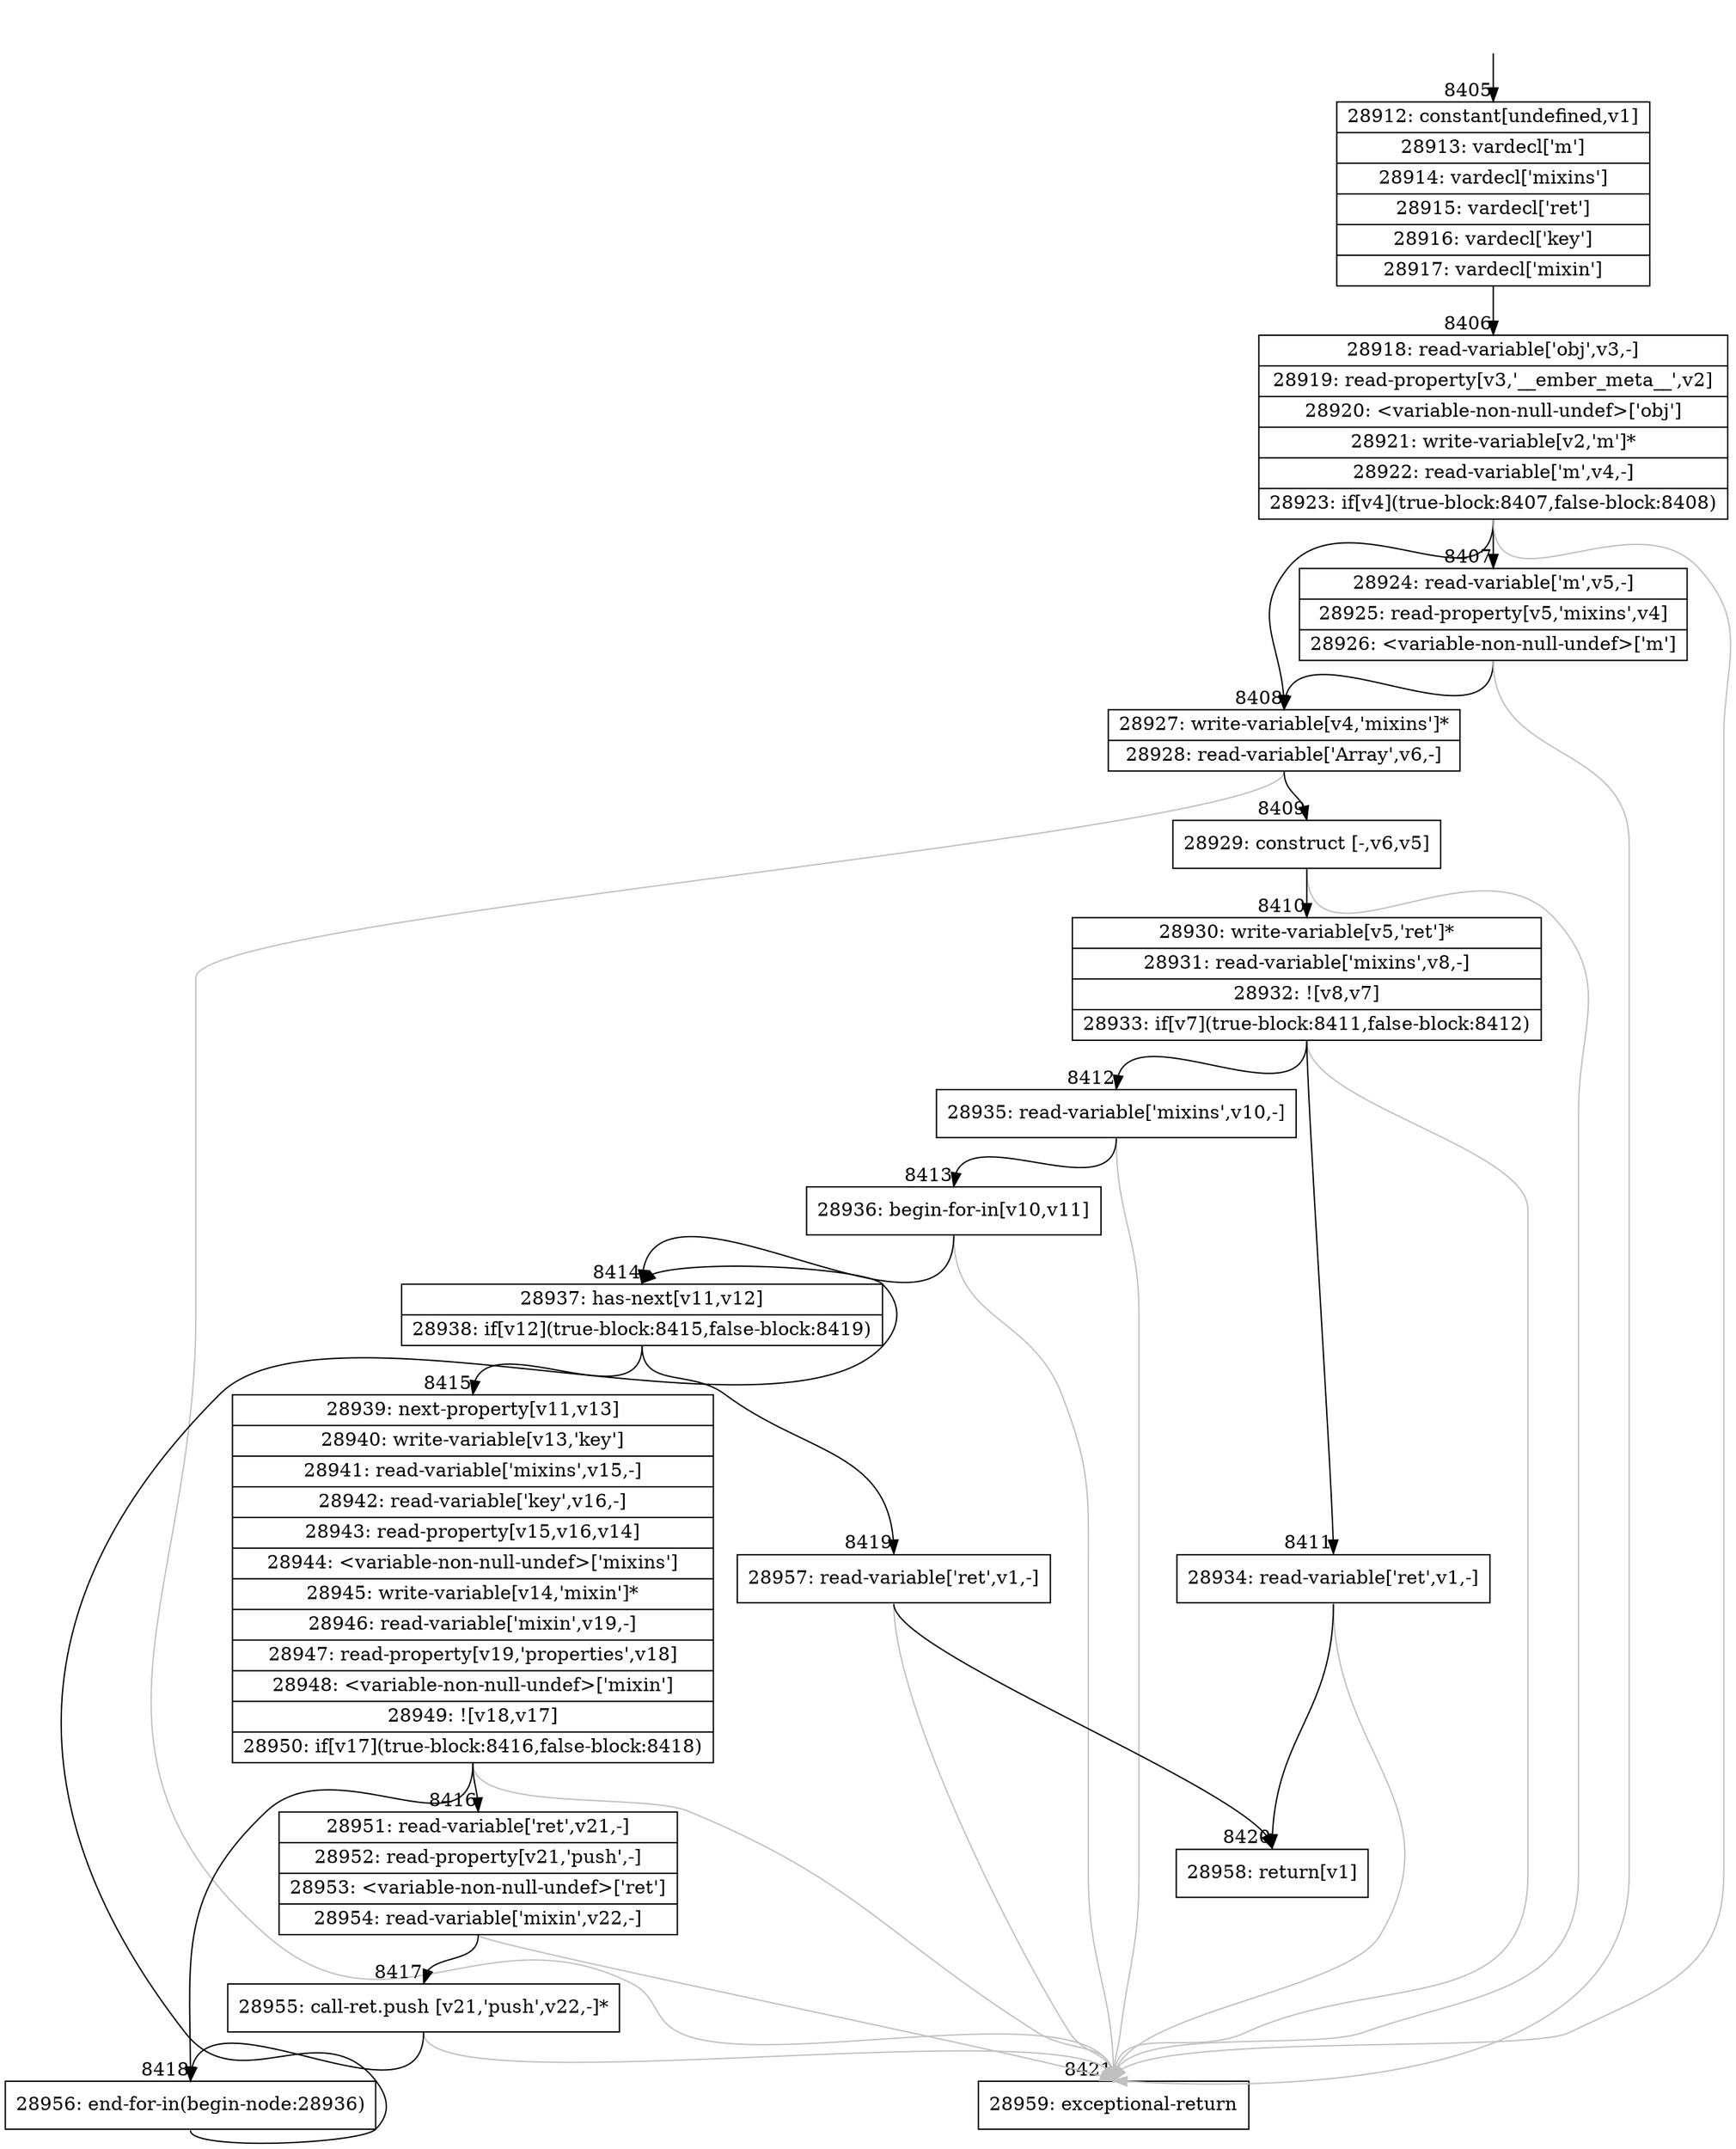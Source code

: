 digraph {
rankdir="TD"
BB_entry701[shape=none,label=""];
BB_entry701 -> BB8405 [tailport=s, headport=n, headlabel="    8405"]
BB8405 [shape=record label="{28912: constant[undefined,v1]|28913: vardecl['m']|28914: vardecl['mixins']|28915: vardecl['ret']|28916: vardecl['key']|28917: vardecl['mixin']}" ] 
BB8405 -> BB8406 [tailport=s, headport=n, headlabel="      8406"]
BB8406 [shape=record label="{28918: read-variable['obj',v3,-]|28919: read-property[v3,'__ember_meta__',v2]|28920: \<variable-non-null-undef\>['obj']|28921: write-variable[v2,'m']*|28922: read-variable['m',v4,-]|28923: if[v4](true-block:8407,false-block:8408)}" ] 
BB8406 -> BB8408 [tailport=s, headport=n, headlabel="      8408"]
BB8406 -> BB8407 [tailport=s, headport=n, headlabel="      8407"]
BB8406 -> BB8421 [tailport=s, headport=n, color=gray, headlabel="      8421"]
BB8407 [shape=record label="{28924: read-variable['m',v5,-]|28925: read-property[v5,'mixins',v4]|28926: \<variable-non-null-undef\>['m']}" ] 
BB8407 -> BB8408 [tailport=s, headport=n]
BB8407 -> BB8421 [tailport=s, headport=n, color=gray]
BB8408 [shape=record label="{28927: write-variable[v4,'mixins']*|28928: read-variable['Array',v6,-]}" ] 
BB8408 -> BB8409 [tailport=s, headport=n, headlabel="      8409"]
BB8408 -> BB8421 [tailport=s, headport=n, color=gray]
BB8409 [shape=record label="{28929: construct [-,v6,v5]}" ] 
BB8409 -> BB8410 [tailport=s, headport=n, headlabel="      8410"]
BB8409 -> BB8421 [tailport=s, headport=n, color=gray]
BB8410 [shape=record label="{28930: write-variable[v5,'ret']*|28931: read-variable['mixins',v8,-]|28932: ![v8,v7]|28933: if[v7](true-block:8411,false-block:8412)}" ] 
BB8410 -> BB8411 [tailport=s, headport=n, headlabel="      8411"]
BB8410 -> BB8412 [tailport=s, headport=n, headlabel="      8412"]
BB8410 -> BB8421 [tailport=s, headport=n, color=gray]
BB8411 [shape=record label="{28934: read-variable['ret',v1,-]}" ] 
BB8411 -> BB8420 [tailport=s, headport=n, headlabel="      8420"]
BB8411 -> BB8421 [tailport=s, headport=n, color=gray]
BB8412 [shape=record label="{28935: read-variable['mixins',v10,-]}" ] 
BB8412 -> BB8413 [tailport=s, headport=n, headlabel="      8413"]
BB8412 -> BB8421 [tailport=s, headport=n, color=gray]
BB8413 [shape=record label="{28936: begin-for-in[v10,v11]}" ] 
BB8413 -> BB8414 [tailport=s, headport=n, headlabel="      8414"]
BB8413 -> BB8421 [tailport=s, headport=n, color=gray]
BB8414 [shape=record label="{28937: has-next[v11,v12]|28938: if[v12](true-block:8415,false-block:8419)}" ] 
BB8414 -> BB8415 [tailport=s, headport=n, headlabel="      8415"]
BB8414 -> BB8419 [tailport=s, headport=n, headlabel="      8419"]
BB8415 [shape=record label="{28939: next-property[v11,v13]|28940: write-variable[v13,'key']|28941: read-variable['mixins',v15,-]|28942: read-variable['key',v16,-]|28943: read-property[v15,v16,v14]|28944: \<variable-non-null-undef\>['mixins']|28945: write-variable[v14,'mixin']*|28946: read-variable['mixin',v19,-]|28947: read-property[v19,'properties',v18]|28948: \<variable-non-null-undef\>['mixin']|28949: ![v18,v17]|28950: if[v17](true-block:8416,false-block:8418)}" ] 
BB8415 -> BB8416 [tailport=s, headport=n, headlabel="      8416"]
BB8415 -> BB8418 [tailport=s, headport=n, headlabel="      8418"]
BB8415 -> BB8421 [tailport=s, headport=n, color=gray]
BB8416 [shape=record label="{28951: read-variable['ret',v21,-]|28952: read-property[v21,'push',-]|28953: \<variable-non-null-undef\>['ret']|28954: read-variable['mixin',v22,-]}" ] 
BB8416 -> BB8417 [tailport=s, headport=n, headlabel="      8417"]
BB8416 -> BB8421 [tailport=s, headport=n, color=gray]
BB8417 [shape=record label="{28955: call-ret.push [v21,'push',v22,-]*}" ] 
BB8417 -> BB8418 [tailport=s, headport=n]
BB8417 -> BB8421 [tailport=s, headport=n, color=gray]
BB8418 [shape=record label="{28956: end-for-in(begin-node:28936)}" ] 
BB8418 -> BB8414 [tailport=s, headport=n]
BB8419 [shape=record label="{28957: read-variable['ret',v1,-]}" ] 
BB8419 -> BB8420 [tailport=s, headport=n]
BB8419 -> BB8421 [tailport=s, headport=n, color=gray]
BB8420 [shape=record label="{28958: return[v1]}" ] 
BB8421 [shape=record label="{28959: exceptional-return}" ] 
//#$~ 15132
}

